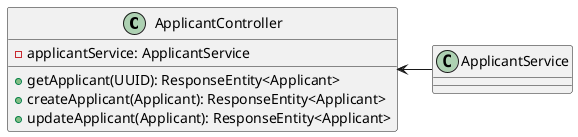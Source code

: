 @startuml REST Endpoints

class ApplicantController {
    - applicantService: ApplicantService

    + getApplicant(UUID): ResponseEntity<Applicant>
    + createApplicant(Applicant): ResponseEntity<Applicant>
    + updateApplicant(Applicant): ResponseEntity<Applicant>
}

class ApplicantService 

ApplicantController <- ApplicantService

@enduml